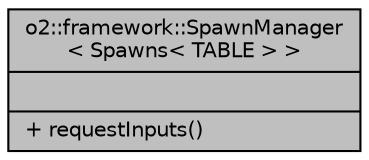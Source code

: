 digraph "o2::framework::SpawnManager&lt; Spawns&lt; TABLE &gt; &gt;"
{
 // INTERACTIVE_SVG=YES
  bgcolor="transparent";
  edge [fontname="Helvetica",fontsize="10",labelfontname="Helvetica",labelfontsize="10"];
  node [fontname="Helvetica",fontsize="10",shape=record];
  Node1 [label="{o2::framework::SpawnManager\l\< Spawns\< TABLE \> \>\n||+ requestInputs()\l}",height=0.2,width=0.4,color="black", fillcolor="grey75", style="filled", fontcolor="black"];
}
